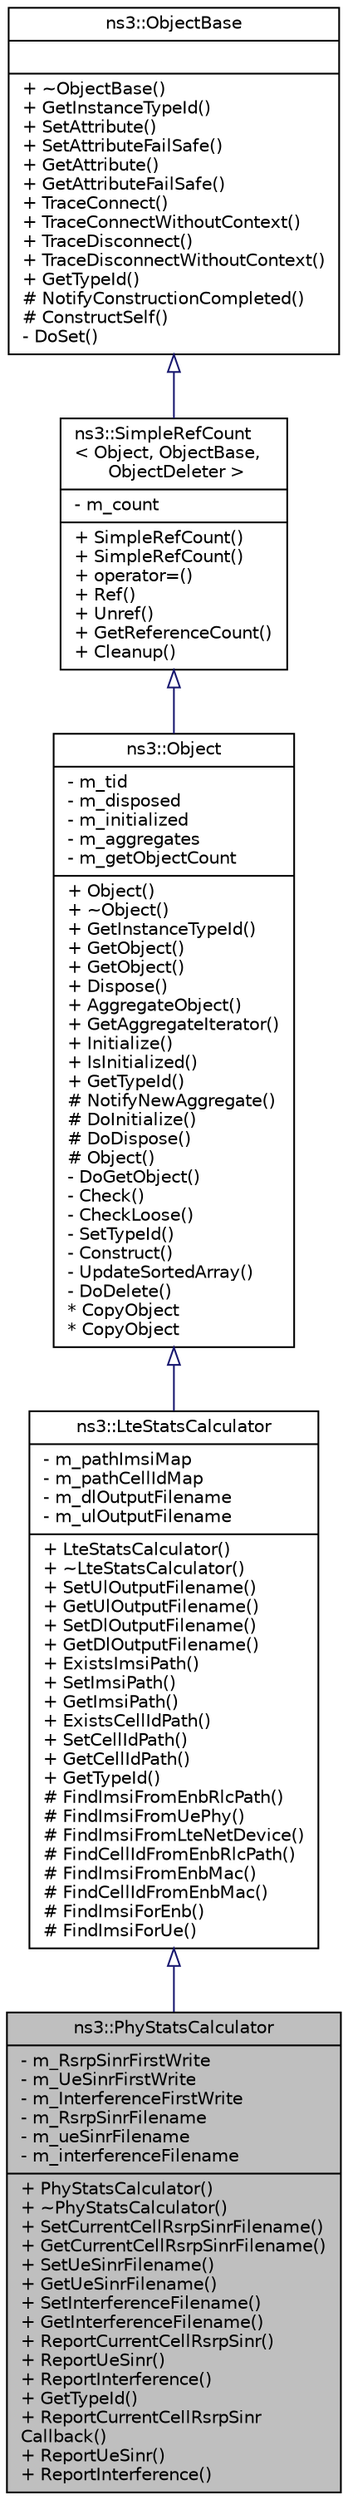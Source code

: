 digraph "ns3::PhyStatsCalculator"
{
  edge [fontname="Helvetica",fontsize="10",labelfontname="Helvetica",labelfontsize="10"];
  node [fontname="Helvetica",fontsize="10",shape=record];
  Node1 [label="{ns3::PhyStatsCalculator\n|- m_RsrpSinrFirstWrite\l- m_UeSinrFirstWrite\l- m_InterferenceFirstWrite\l- m_RsrpSinrFilename\l- m_ueSinrFilename\l- m_interferenceFilename\l|+ PhyStatsCalculator()\l+ ~PhyStatsCalculator()\l+ SetCurrentCellRsrpSinrFilename()\l+ GetCurrentCellRsrpSinrFilename()\l+ SetUeSinrFilename()\l+ GetUeSinrFilename()\l+ SetInterferenceFilename()\l+ GetInterferenceFilename()\l+ ReportCurrentCellRsrpSinr()\l+ ReportUeSinr()\l+ ReportInterference()\l+ GetTypeId()\l+ ReportCurrentCellRsrpSinr\lCallback()\l+ ReportUeSinr()\l+ ReportInterference()\l}",height=0.2,width=0.4,color="black", fillcolor="grey75", style="filled", fontcolor="black"];
  Node2 -> Node1 [dir="back",color="midnightblue",fontsize="10",style="solid",arrowtail="onormal"];
  Node2 [label="{ns3::LteStatsCalculator\n|- m_pathImsiMap\l- m_pathCellIdMap\l- m_dlOutputFilename\l- m_ulOutputFilename\l|+ LteStatsCalculator()\l+ ~LteStatsCalculator()\l+ SetUlOutputFilename()\l+ GetUlOutputFilename()\l+ SetDlOutputFilename()\l+ GetDlOutputFilename()\l+ ExistsImsiPath()\l+ SetImsiPath()\l+ GetImsiPath()\l+ ExistsCellIdPath()\l+ SetCellIdPath()\l+ GetCellIdPath()\l+ GetTypeId()\l# FindImsiFromEnbRlcPath()\l# FindImsiFromUePhy()\l# FindImsiFromLteNetDevice()\l# FindCellIdFromEnbRlcPath()\l# FindImsiFromEnbMac()\l# FindCellIdFromEnbMac()\l# FindImsiForEnb()\l# FindImsiForUe()\l}",height=0.2,width=0.4,color="black", fillcolor="white", style="filled",URL="$d6/d9c/classns3_1_1LteStatsCalculator.html"];
  Node3 -> Node2 [dir="back",color="midnightblue",fontsize="10",style="solid",arrowtail="onormal"];
  Node3 [label="{ns3::Object\n|- m_tid\l- m_disposed\l- m_initialized\l- m_aggregates\l- m_getObjectCount\l|+ Object()\l+ ~Object()\l+ GetInstanceTypeId()\l+ GetObject()\l+ GetObject()\l+ Dispose()\l+ AggregateObject()\l+ GetAggregateIterator()\l+ Initialize()\l+ IsInitialized()\l+ GetTypeId()\l# NotifyNewAggregate()\l# DoInitialize()\l# DoDispose()\l# Object()\l- DoGetObject()\l- Check()\l- CheckLoose()\l- SetTypeId()\l- Construct()\l- UpdateSortedArray()\l- DoDelete()\l* CopyObject\l* CopyObject\l}",height=0.2,width=0.4,color="black", fillcolor="white", style="filled",URL="$d9/d77/classns3_1_1Object.html",tooltip="A base class which provides memory management and object aggregation. "];
  Node4 -> Node3 [dir="back",color="midnightblue",fontsize="10",style="solid",arrowtail="onormal"];
  Node4 [label="{ns3::SimpleRefCount\l\< Object, ObjectBase,\l ObjectDeleter \>\n|- m_count\l|+ SimpleRefCount()\l+ SimpleRefCount()\l+ operator=()\l+ Ref()\l+ Unref()\l+ GetReferenceCount()\l+ Cleanup()\l}",height=0.2,width=0.4,color="black", fillcolor="white", style="filled",URL="$da/da1/classns3_1_1SimpleRefCount.html"];
  Node5 -> Node4 [dir="back",color="midnightblue",fontsize="10",style="solid",arrowtail="onormal"];
  Node5 [label="{ns3::ObjectBase\n||+ ~ObjectBase()\l+ GetInstanceTypeId()\l+ SetAttribute()\l+ SetAttributeFailSafe()\l+ GetAttribute()\l+ GetAttributeFailSafe()\l+ TraceConnect()\l+ TraceConnectWithoutContext()\l+ TraceDisconnect()\l+ TraceDisconnectWithoutContext()\l+ GetTypeId()\l# NotifyConstructionCompleted()\l# ConstructSelf()\l- DoSet()\l}",height=0.2,width=0.4,color="black", fillcolor="white", style="filled",URL="$d2/dac/classns3_1_1ObjectBase.html",tooltip="Anchor the ns-3 type and attribute system. "];
}

